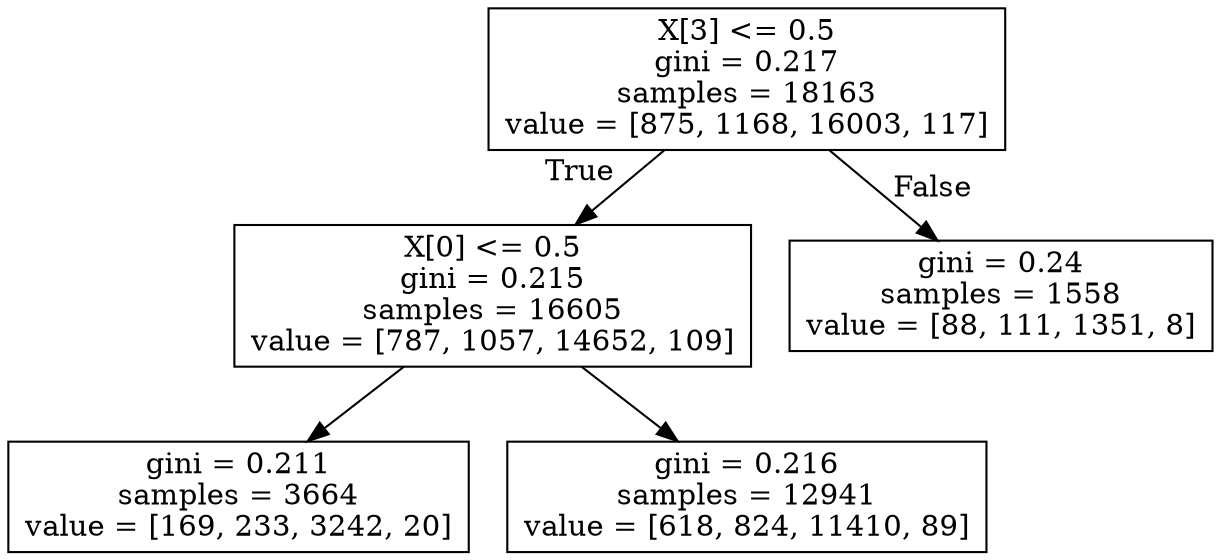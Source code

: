 digraph Tree {
node [shape=box] ;
0 [label="X[3] <= 0.5\ngini = 0.217\nsamples = 18163\nvalue = [875, 1168, 16003, 117]"] ;
1 [label="X[0] <= 0.5\ngini = 0.215\nsamples = 16605\nvalue = [787, 1057, 14652, 109]"] ;
0 -> 1 [labeldistance=2.5, labelangle=45, headlabel="True"] ;
2 [label="gini = 0.211\nsamples = 3664\nvalue = [169, 233, 3242, 20]"] ;
1 -> 2 ;
3 [label="gini = 0.216\nsamples = 12941\nvalue = [618, 824, 11410, 89]"] ;
1 -> 3 ;
4 [label="gini = 0.24\nsamples = 1558\nvalue = [88, 111, 1351, 8]"] ;
0 -> 4 [labeldistance=2.5, labelangle=-45, headlabel="False"] ;
}